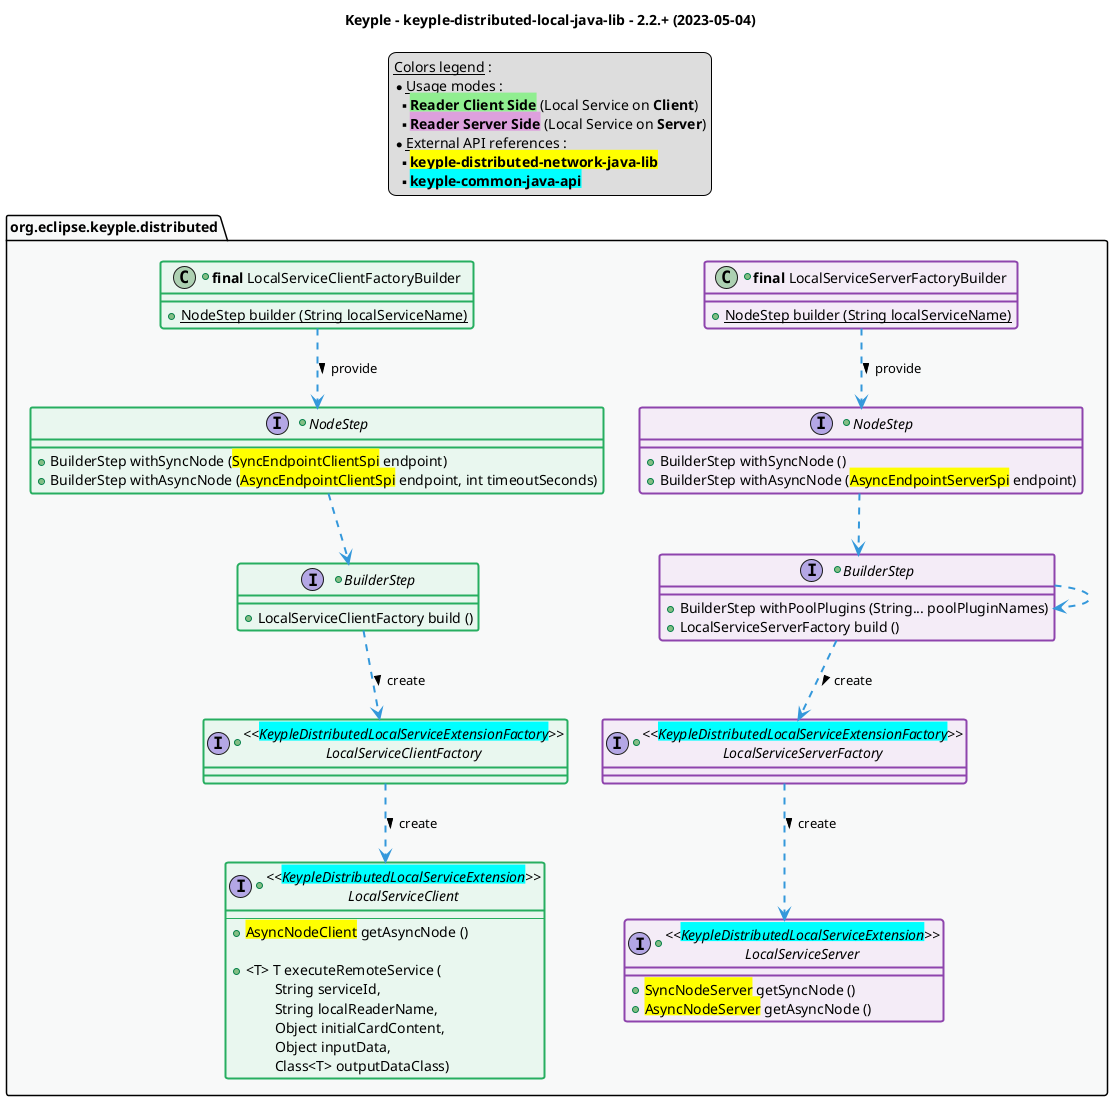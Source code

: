 @startuml
title
    Keyple - keyple-distributed-local-java-lib - 2.2.+ (2023-05-04)
end title

' == THEME ==

'Couleurs issues de : https://htmlcolorcodes.com/fr/tableau-de-couleur/tableau-de-couleur-design-plat/
!define C_GREY1 F8F9F9
!define C_GREY2 F2F3F4
!define C_GREY3 E5E7E9
!define C_GREY4 D7DBDD
!define C_GREY5 CACFD2
!define C_GREY6 BDC3C7
!define C_LINK 3498DB
!define C_USE 27AE60

' -- Styles that don't work with new version of plantuml --
skinparam stereotypeABorderColor #A9DCDF
skinparam stereotypeIBorderColor #B4A7E5
skinparam stereotypeCBorderColor #ADD1B2
skinparam stereotypeEBorderColor #EB93DF
' -- END --

skinparam ClassBorderThickness 2
skinparam ArrowThickness 2

' Yellow
skinparam ClassBackgroundColor #FEFECE
skinparam ClassBorderColor #D4AC0D
' Red
skinparam ClassBackgroundColor<<red>> #FDEDEC
skinparam ClassBorderColor<<red>> #E74C3C
hide <<red>> stereotype
' Purple
skinparam ClassBackgroundColor<<purple>> #F4ECF7
skinparam ClassBorderColor<<purple>> #8E44AD
hide <<purple>> stereotype
' blue
skinparam ClassBackgroundColor<<blue>> #EBF5FB
skinparam ClassBorderColor<<blue>> #3498DB
hide <<blue>> stereotype
' Green
skinparam ClassBackgroundColor<<green>> #E9F7EF
skinparam ClassBorderColor<<green>> #27AE60
hide <<green>> stereotype
' Grey
skinparam ClassBackgroundColor<<grey>> #EAECEE
skinparam ClassBorderColor<<grey>> #2C3E50
hide <<grey>> stereotype

' == CONTENT ==

legend top
    __Colors legend__ :
    * __Usage modes__ :
    ** <back:lightGreen>**Reader Client Side**</back> (Local Service on **Client**)
    ** <back:plum>**Reader Server Side**</back> (Local Service on **Server**)
    * __External API references__ :
    ** <back:yellow>**keyple-distributed-network-java-lib**</back>
    ** <back:cyan>**keyple-common-java-api**</back>
end legend

package "org.eclipse.keyple.distributed" as root {

    +interface "<<<back:cyan>KeypleDistributedLocalServiceExtension</back>>>\nLocalServiceClient" as LocalServiceClient {
        --
        +<back:yellow>AsyncNodeClient</back> getAsyncNode ()

        +<T> T executeRemoteService (
            \tString serviceId,
            \tString localReaderName,
            \tObject initialCardContent,
            \tObject inputData,
            \tClass<T> outputDataClass)
    }

    +interface "<<<back:cyan>KeypleDistributedLocalServiceExtension</back>>>\nLocalServiceServer" as LocalServiceServer {
        +<back:yellow>SyncNodeServer</back> getSyncNode ()
        +<back:yellow>AsyncNodeServer</back> getAsyncNode ()
    }

    ' Factories
    together {
        +interface "<<<back:cyan>KeypleDistributedLocalServiceExtensionFactory</back>>>\nLocalServiceClientFactory" as LocalServiceClientFactory {
        }
        +interface "<<<back:cyan>KeypleDistributedLocalServiceExtensionFactory</back>>>\nLocalServiceServerFactory" as LocalServiceServerFactory {
        }
    }

    ' Factories builders
    together {
        +class "**final** LocalServiceClientFactoryBuilder" as LocalServiceClientFactoryBuilder {
            + {static} NodeStep builder (String localServiceName)
        }
        +interface "NodeStep" as LocalServiceClientFactoryNodeStep {
            + BuilderStep withSyncNode (<back:yellow>SyncEndpointClientSpi</back> endpoint)
            + BuilderStep withAsyncNode (<back:yellow>AsyncEndpointClientSpi</back> endpoint, int timeoutSeconds)
        }
        +interface "BuilderStep" as LocalServiceClientFactoryBuilderStep {
            + LocalServiceClientFactory build ()
        }

        +class "**final** LocalServiceServerFactoryBuilder" as LocalServiceServerFactoryBuilder {
            + {static} NodeStep builder (String localServiceName)
        }
        +interface "NodeStep" as LocalServiceServerFactoryNodeStep {
            + BuilderStep withSyncNode ()
            + BuilderStep withAsyncNode (<back:yellow>AsyncEndpointServerSpi</back> endpoint)
        }
        +interface "BuilderStep" as LocalServiceServerFactoryBuilderStep {
            + BuilderStep withPoolPlugins (String... poolPluginNames)
            + LocalServiceServerFactory build ()
        }
    }
}

' Associations

LocalServiceClientFactoryBuilder ..> LocalServiceClientFactoryNodeStep #C_LINK : provide >
LocalServiceClientFactoryNodeStep ..> LocalServiceClientFactoryBuilderStep #C_LINK
LocalServiceClientFactoryBuilderStep ..> LocalServiceClientFactory #C_LINK : create >
LocalServiceClientFactory ..> LocalServiceClient #C_LINK : create >

LocalServiceServerFactoryBuilder ..> LocalServiceServerFactoryNodeStep #C_LINK : provide >
LocalServiceServerFactoryNodeStep ..> LocalServiceServerFactoryBuilderStep #C_LINK
LocalServiceServerFactoryBuilderStep ..> LocalServiceServerFactoryBuilderStep #C_LINK
LocalServiceServerFactoryBuilderStep ..> LocalServiceServerFactory #C_LINK : create >
LocalServiceServerFactory ..> LocalServiceServer #C_LINK : create >

' == LAYOUT ==

' == STYLE ==

package root #C_GREY1 {}

interface root.LocalServiceClient <<green>>
interface root.LocalServiceClientFactory <<green>>
class root.LocalServiceClientFactoryBuilder <<green>>
interface root.LocalServiceClientFactoryNodeStep <<green>>
interface root.LocalServiceClientFactoryBuilderStep <<green>>

interface root.LocalServiceServer <<purple>>
interface root.LocalServiceServerFactory <<purple>>
class root.LocalServiceServerFactoryBuilder <<purple>>
interface root.LocalServiceServerFactoryNodeStep <<purple>>
interface root.LocalServiceServerFactoryBuilderStep <<purple>>

@enduml